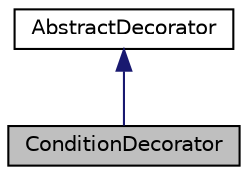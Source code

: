 digraph "ConditionDecorator"
{
  edge [fontname="Helvetica",fontsize="10",labelfontname="Helvetica",labelfontsize="10"];
  node [fontname="Helvetica",fontsize="10",shape=record];
  Node1 [label="ConditionDecorator",height=0.2,width=0.4,color="black", fillcolor="grey75", style="filled", fontcolor="black"];
  Node2 -> Node1 [dir="back",color="midnightblue",fontsize="10",style="solid",fontname="Helvetica"];
  Node2 [label="AbstractDecorator",height=0.2,width=0.4,color="black", fillcolor="white", style="filled",URL="$class_cake_1_1_event_1_1_decorator_1_1_abstract_decorator.html"];
}
